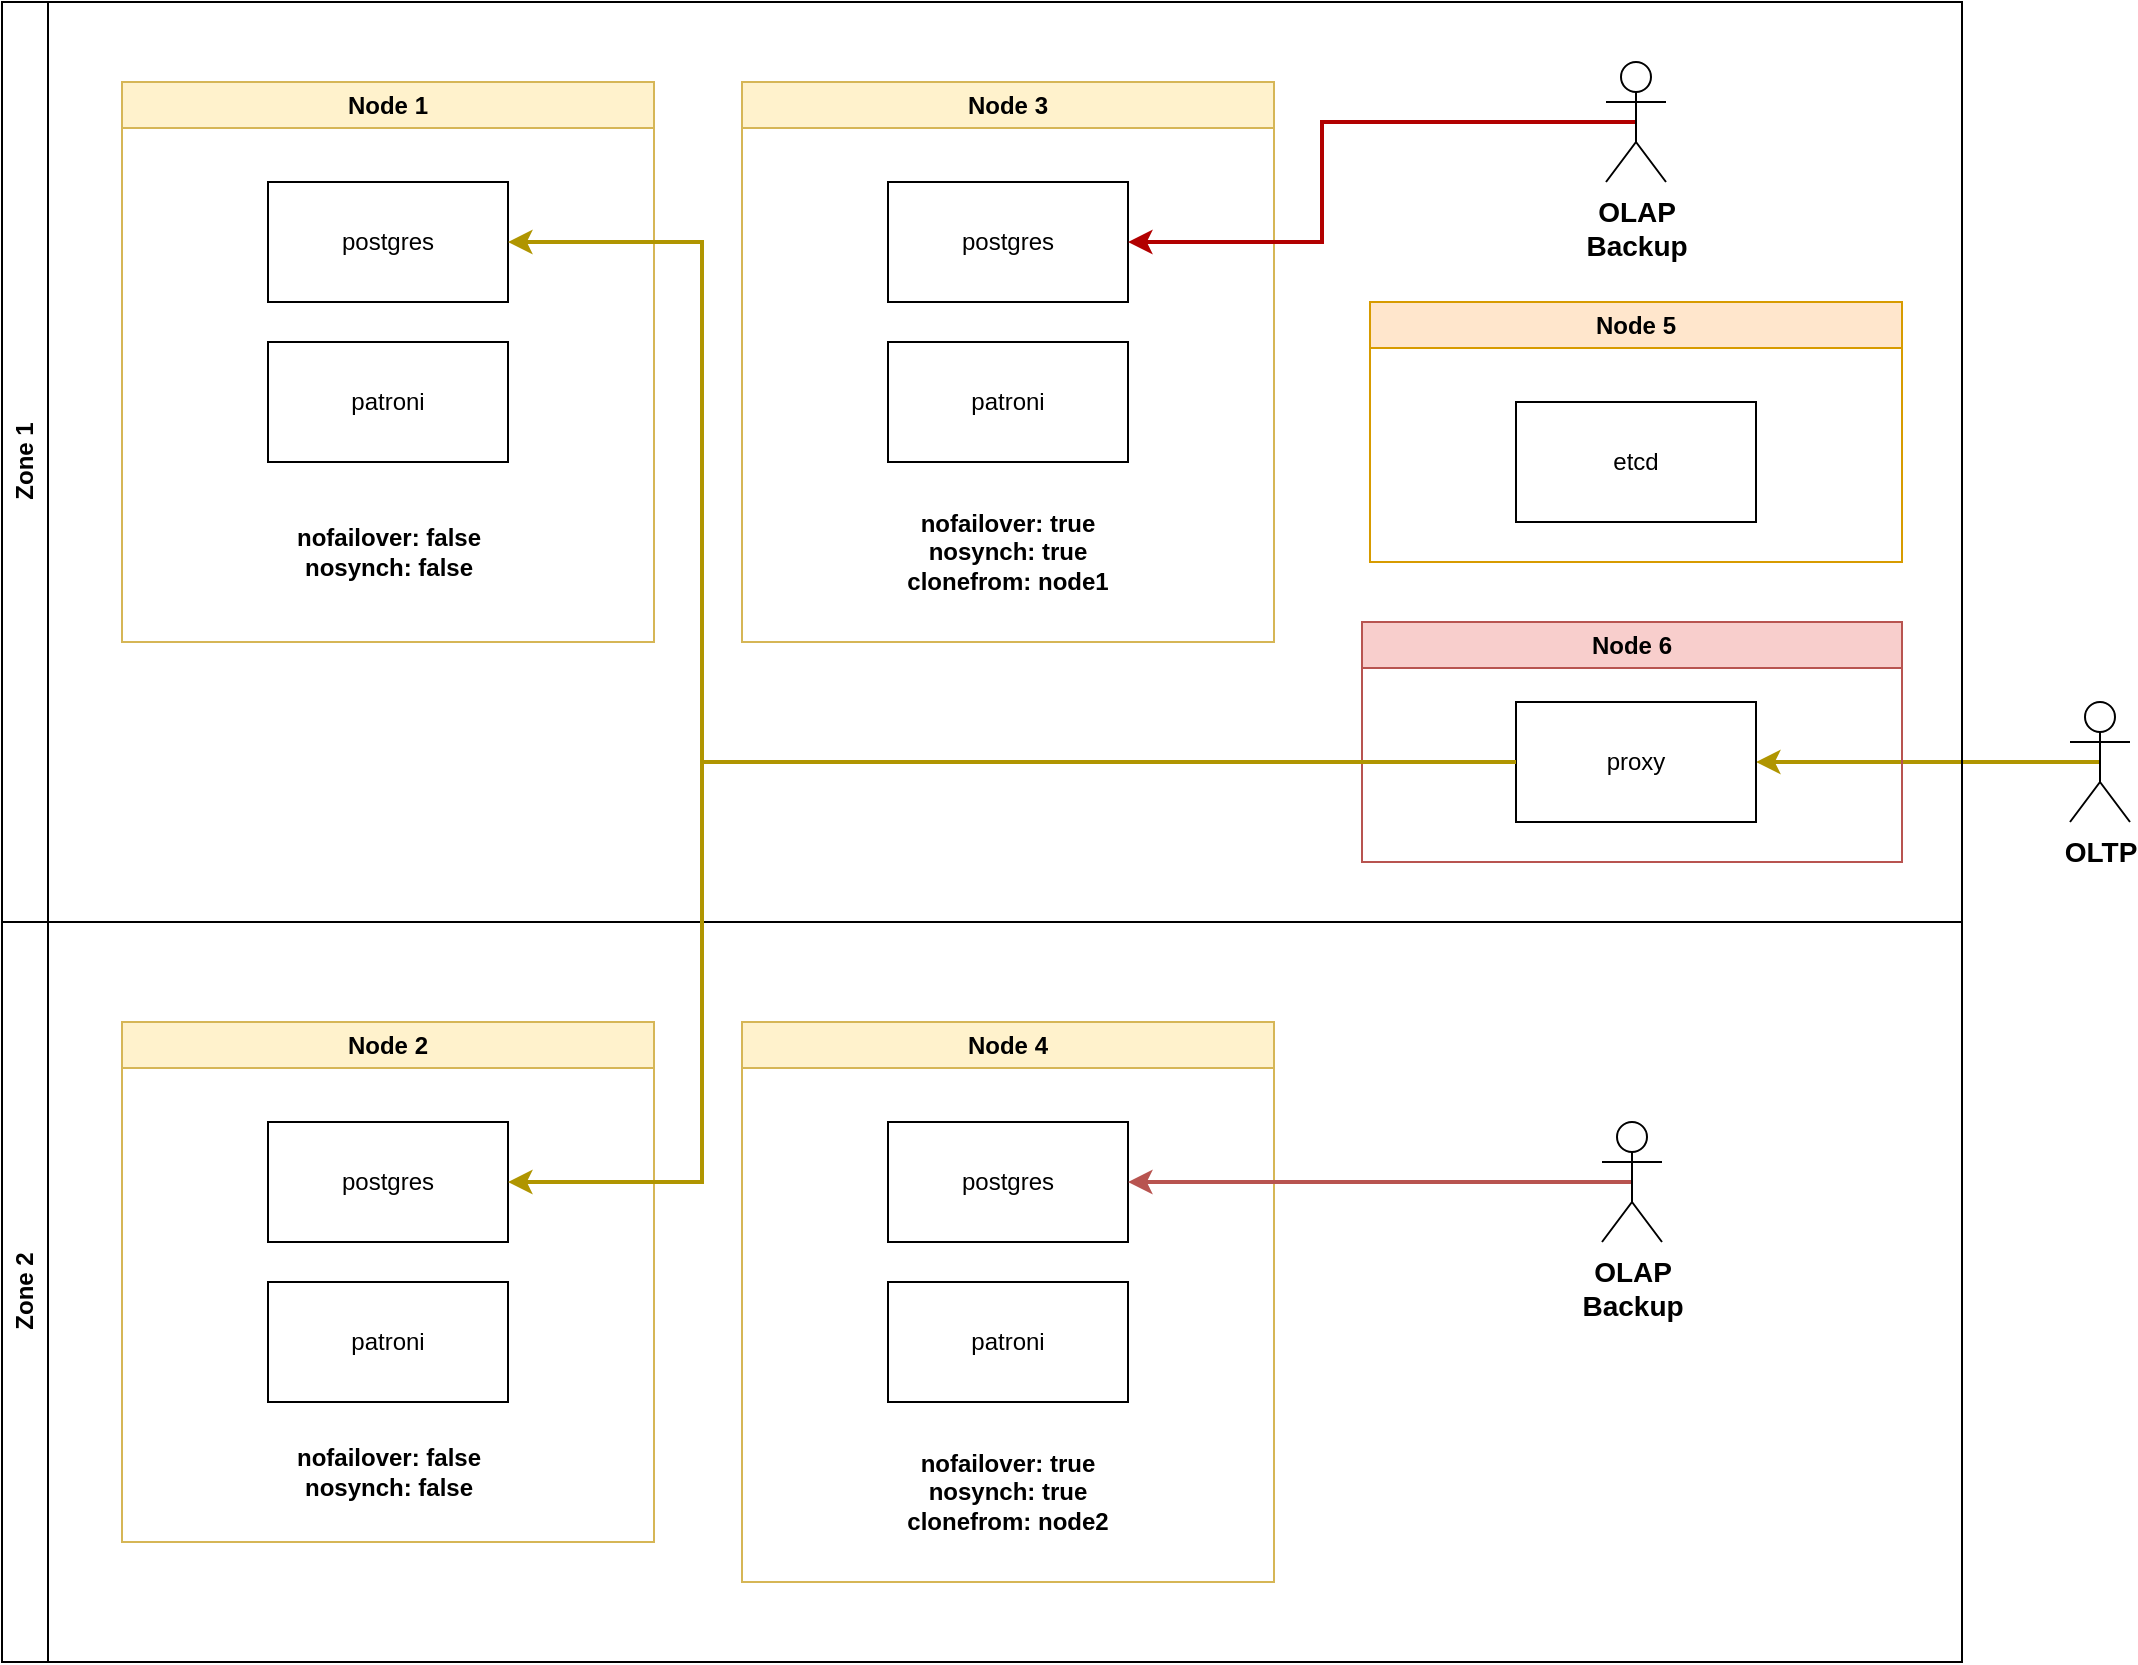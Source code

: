 <mxfile version="22.1.21" type="device">
  <diagram name="Страница — 1" id="m2Eqr0Ox3yp92an3G3m0">
    <mxGraphModel dx="1750" dy="883" grid="1" gridSize="10" guides="1" tooltips="1" connect="1" arrows="1" fold="1" page="1" pageScale="1" pageWidth="827" pageHeight="1169" math="0" shadow="0">
      <root>
        <mxCell id="0" />
        <mxCell id="1" parent="0" />
        <mxCell id="fidhE3_i9-mGo4c0OjyD-1" style="edgeStyle=orthogonalEdgeStyle;rounded=0;orthogonalLoop=1;jettySize=auto;html=1;exitX=0.5;exitY=0.5;exitDx=0;exitDy=0;exitPerimeter=0;entryX=1;entryY=0.5;entryDx=0;entryDy=0;fillColor=#e3c800;strokeColor=#B09500;strokeWidth=2;" edge="1" parent="1" source="fidhE3_i9-mGo4c0OjyD-2" target="fidhE3_i9-mGo4c0OjyD-17">
          <mxGeometry relative="1" as="geometry" />
        </mxCell>
        <mxCell id="fidhE3_i9-mGo4c0OjyD-2" value="&lt;b style=&quot;font-size: 14px;&quot;&gt;OLTP&lt;br&gt;&lt;/b&gt;" style="shape=umlActor;verticalLabelPosition=bottom;verticalAlign=top;html=1;outlineConnect=0;" vertex="1" parent="1">
          <mxGeometry x="1044" y="350" width="30" height="60" as="geometry" />
        </mxCell>
        <mxCell id="fidhE3_i9-mGo4c0OjyD-5" value="Zone 1" style="swimlane;horizontal=0;whiteSpace=wrap;html=1;" vertex="1" parent="1">
          <mxGeometry x="10" width="980" height="460" as="geometry" />
        </mxCell>
        <mxCell id="fidhE3_i9-mGo4c0OjyD-6" value="Node 1" style="swimlane;whiteSpace=wrap;html=1;fillColor=#fff2cc;strokeColor=#d6b656;" vertex="1" parent="fidhE3_i9-mGo4c0OjyD-5">
          <mxGeometry x="60" y="40" width="266" height="280" as="geometry" />
        </mxCell>
        <mxCell id="fidhE3_i9-mGo4c0OjyD-7" value="postgres" style="rounded=0;whiteSpace=wrap;html=1;" vertex="1" parent="fidhE3_i9-mGo4c0OjyD-6">
          <mxGeometry x="73" y="50" width="120" height="60" as="geometry" />
        </mxCell>
        <mxCell id="fidhE3_i9-mGo4c0OjyD-8" value="patroni" style="rounded=0;whiteSpace=wrap;html=1;" vertex="1" parent="fidhE3_i9-mGo4c0OjyD-6">
          <mxGeometry x="73" y="130" width="120" height="60" as="geometry" />
        </mxCell>
        <mxCell id="fidhE3_i9-mGo4c0OjyD-9" value="&lt;b&gt;nofailover: false&lt;br&gt;nosynch: false&lt;/b&gt;" style="text;html=1;strokeColor=none;fillColor=none;align=center;verticalAlign=middle;whiteSpace=wrap;rounded=0;" vertex="1" parent="fidhE3_i9-mGo4c0OjyD-6">
          <mxGeometry x="84.5" y="220" width="97" height="30" as="geometry" />
        </mxCell>
        <mxCell id="fidhE3_i9-mGo4c0OjyD-10" value="Node 3" style="swimlane;whiteSpace=wrap;html=1;fillColor=#fff2cc;strokeColor=#d6b656;" vertex="1" parent="fidhE3_i9-mGo4c0OjyD-5">
          <mxGeometry x="370" y="40" width="266" height="280" as="geometry" />
        </mxCell>
        <mxCell id="fidhE3_i9-mGo4c0OjyD-11" value="postgres" style="rounded=0;whiteSpace=wrap;html=1;" vertex="1" parent="fidhE3_i9-mGo4c0OjyD-10">
          <mxGeometry x="73" y="50" width="120" height="60" as="geometry" />
        </mxCell>
        <mxCell id="fidhE3_i9-mGo4c0OjyD-12" value="patroni" style="rounded=0;whiteSpace=wrap;html=1;" vertex="1" parent="fidhE3_i9-mGo4c0OjyD-10">
          <mxGeometry x="73" y="130" width="120" height="60" as="geometry" />
        </mxCell>
        <mxCell id="fidhE3_i9-mGo4c0OjyD-13" value="&lt;b style=&quot;border-color: var(--border-color);&quot;&gt;nofailover: true&lt;br style=&quot;border-color: var(--border-color);&quot;&gt;nosynch: true&lt;br style=&quot;border-color: var(--border-color);&quot;&gt;clonefrom: node1&lt;/b&gt;" style="text;html=1;strokeColor=none;fillColor=none;align=center;verticalAlign=middle;whiteSpace=wrap;rounded=0;" vertex="1" parent="fidhE3_i9-mGo4c0OjyD-10">
          <mxGeometry x="70.25" y="220" width="125.5" height="30" as="geometry" />
        </mxCell>
        <mxCell id="fidhE3_i9-mGo4c0OjyD-14" value="Node 5" style="swimlane;whiteSpace=wrap;html=1;fillColor=#ffe6cc;strokeColor=#d79b00;" vertex="1" parent="fidhE3_i9-mGo4c0OjyD-5">
          <mxGeometry x="684" y="150" width="266" height="130" as="geometry" />
        </mxCell>
        <mxCell id="fidhE3_i9-mGo4c0OjyD-15" value="etcd" style="rounded=0;whiteSpace=wrap;html=1;" vertex="1" parent="fidhE3_i9-mGo4c0OjyD-14">
          <mxGeometry x="73" y="50" width="120" height="60" as="geometry" />
        </mxCell>
        <mxCell id="fidhE3_i9-mGo4c0OjyD-16" value="Node 6" style="swimlane;whiteSpace=wrap;html=1;fillColor=#f8cecc;strokeColor=#b85450;" vertex="1" parent="fidhE3_i9-mGo4c0OjyD-5">
          <mxGeometry x="680" y="310" width="270" height="120" as="geometry" />
        </mxCell>
        <mxCell id="fidhE3_i9-mGo4c0OjyD-17" value="proxy" style="rounded=0;whiteSpace=wrap;html=1;" vertex="1" parent="fidhE3_i9-mGo4c0OjyD-16">
          <mxGeometry x="77" y="40" width="120" height="60" as="geometry" />
        </mxCell>
        <mxCell id="fidhE3_i9-mGo4c0OjyD-18" style="edgeStyle=orthogonalEdgeStyle;rounded=0;orthogonalLoop=1;jettySize=auto;html=1;exitX=0;exitY=0.5;exitDx=0;exitDy=0;entryX=1;entryY=0.5;entryDx=0;entryDy=0;strokeWidth=2;fillColor=#e3c800;strokeColor=#B09500;jumpStyle=arc;" edge="1" parent="fidhE3_i9-mGo4c0OjyD-5" source="fidhE3_i9-mGo4c0OjyD-17" target="fidhE3_i9-mGo4c0OjyD-7">
          <mxGeometry relative="1" as="geometry">
            <Array as="points">
              <mxPoint x="350" y="380" />
              <mxPoint x="350" y="120" />
            </Array>
          </mxGeometry>
        </mxCell>
        <mxCell id="fidhE3_i9-mGo4c0OjyD-3" style="edgeStyle=orthogonalEdgeStyle;rounded=0;orthogonalLoop=1;jettySize=auto;html=1;exitX=0.5;exitY=0.5;exitDx=0;exitDy=0;exitPerimeter=0;entryX=1;entryY=0.5;entryDx=0;entryDy=0;fillColor=#e51400;strokeColor=#B20000;strokeWidth=2;jumpStyle=none;" edge="1" parent="fidhE3_i9-mGo4c0OjyD-5" source="fidhE3_i9-mGo4c0OjyD-4" target="fidhE3_i9-mGo4c0OjyD-11">
          <mxGeometry relative="1" as="geometry">
            <Array as="points">
              <mxPoint x="660" y="60" />
              <mxPoint x="660" y="120" />
            </Array>
          </mxGeometry>
        </mxCell>
        <mxCell id="fidhE3_i9-mGo4c0OjyD-4" value="&lt;b style=&quot;font-size: 14px;&quot;&gt;OLAP&lt;br&gt;Backup&lt;br&gt;&lt;/b&gt;" style="shape=umlActor;verticalLabelPosition=bottom;verticalAlign=top;html=1;outlineConnect=0;" vertex="1" parent="fidhE3_i9-mGo4c0OjyD-5">
          <mxGeometry x="802" y="30" width="30" height="60" as="geometry" />
        </mxCell>
        <mxCell id="fidhE3_i9-mGo4c0OjyD-19" value="Zone 2" style="swimlane;horizontal=0;whiteSpace=wrap;html=1;" vertex="1" parent="1">
          <mxGeometry x="10" y="460" width="980" height="370" as="geometry" />
        </mxCell>
        <mxCell id="fidhE3_i9-mGo4c0OjyD-20" value="Node 2" style="swimlane;whiteSpace=wrap;html=1;fillColor=#fff2cc;strokeColor=#d6b656;" vertex="1" parent="fidhE3_i9-mGo4c0OjyD-19">
          <mxGeometry x="60" y="50" width="266" height="260" as="geometry" />
        </mxCell>
        <mxCell id="fidhE3_i9-mGo4c0OjyD-21" value="postgres" style="rounded=0;whiteSpace=wrap;html=1;" vertex="1" parent="fidhE3_i9-mGo4c0OjyD-20">
          <mxGeometry x="73" y="50" width="120" height="60" as="geometry" />
        </mxCell>
        <mxCell id="fidhE3_i9-mGo4c0OjyD-22" value="patroni" style="rounded=0;whiteSpace=wrap;html=1;" vertex="1" parent="fidhE3_i9-mGo4c0OjyD-20">
          <mxGeometry x="73" y="130" width="120" height="60" as="geometry" />
        </mxCell>
        <mxCell id="fidhE3_i9-mGo4c0OjyD-23" value="&lt;b&gt;nofailover: false&lt;br&gt;nosynch: false&lt;/b&gt;" style="text;html=1;strokeColor=none;fillColor=none;align=center;verticalAlign=middle;whiteSpace=wrap;rounded=0;" vertex="1" parent="fidhE3_i9-mGo4c0OjyD-20">
          <mxGeometry x="84.5" y="210" width="97" height="30" as="geometry" />
        </mxCell>
        <mxCell id="fidhE3_i9-mGo4c0OjyD-25" value="Node 4" style="swimlane;whiteSpace=wrap;html=1;fillColor=#fff2cc;strokeColor=#d6b656;" vertex="1" parent="fidhE3_i9-mGo4c0OjyD-19">
          <mxGeometry x="370" y="50" width="266" height="280" as="geometry" />
        </mxCell>
        <mxCell id="fidhE3_i9-mGo4c0OjyD-26" value="postgres" style="rounded=0;whiteSpace=wrap;html=1;" vertex="1" parent="fidhE3_i9-mGo4c0OjyD-25">
          <mxGeometry x="73" y="50" width="120" height="60" as="geometry" />
        </mxCell>
        <mxCell id="fidhE3_i9-mGo4c0OjyD-27" value="patroni" style="rounded=0;whiteSpace=wrap;html=1;" vertex="1" parent="fidhE3_i9-mGo4c0OjyD-25">
          <mxGeometry x="73" y="130" width="120" height="60" as="geometry" />
        </mxCell>
        <mxCell id="fidhE3_i9-mGo4c0OjyD-28" value="&lt;b style=&quot;border-color: var(--border-color);&quot;&gt;nofailover: true&lt;br style=&quot;border-color: var(--border-color);&quot;&gt;nosynch: true&lt;br style=&quot;border-color: var(--border-color);&quot;&gt;clonefrom: node2&lt;/b&gt;" style="text;html=1;strokeColor=none;fillColor=none;align=center;verticalAlign=middle;whiteSpace=wrap;rounded=0;" vertex="1" parent="fidhE3_i9-mGo4c0OjyD-25">
          <mxGeometry x="70.25" y="220" width="125.5" height="30" as="geometry" />
        </mxCell>
        <mxCell id="fidhE3_i9-mGo4c0OjyD-31" style="edgeStyle=orthogonalEdgeStyle;rounded=0;orthogonalLoop=1;jettySize=auto;html=1;exitX=0.5;exitY=0.5;exitDx=0;exitDy=0;exitPerimeter=0;entryX=1;entryY=0.5;entryDx=0;entryDy=0;strokeWidth=2;fillColor=#f8cecc;strokeColor=#b85450;" edge="1" parent="fidhE3_i9-mGo4c0OjyD-19" source="fidhE3_i9-mGo4c0OjyD-30" target="fidhE3_i9-mGo4c0OjyD-26">
          <mxGeometry relative="1" as="geometry" />
        </mxCell>
        <mxCell id="fidhE3_i9-mGo4c0OjyD-30" value="&lt;b style=&quot;font-size: 14px;&quot;&gt;OLAP&lt;br&gt;Backup&lt;br&gt;&lt;/b&gt;" style="shape=umlActor;verticalLabelPosition=bottom;verticalAlign=top;html=1;outlineConnect=0;" vertex="1" parent="fidhE3_i9-mGo4c0OjyD-19">
          <mxGeometry x="800" y="100" width="30" height="60" as="geometry" />
        </mxCell>
        <mxCell id="fidhE3_i9-mGo4c0OjyD-24" style="edgeStyle=orthogonalEdgeStyle;rounded=0;orthogonalLoop=1;jettySize=auto;html=1;exitX=0;exitY=0.5;exitDx=0;exitDy=0;entryX=1;entryY=0.5;entryDx=0;entryDy=0;fillColor=#e3c800;strokeColor=#B09500;strokeWidth=2;jumpStyle=arc;" edge="1" parent="1" source="fidhE3_i9-mGo4c0OjyD-17" target="fidhE3_i9-mGo4c0OjyD-21">
          <mxGeometry relative="1" as="geometry">
            <Array as="points">
              <mxPoint x="360" y="380" />
              <mxPoint x="360" y="590" />
            </Array>
          </mxGeometry>
        </mxCell>
      </root>
    </mxGraphModel>
  </diagram>
</mxfile>
